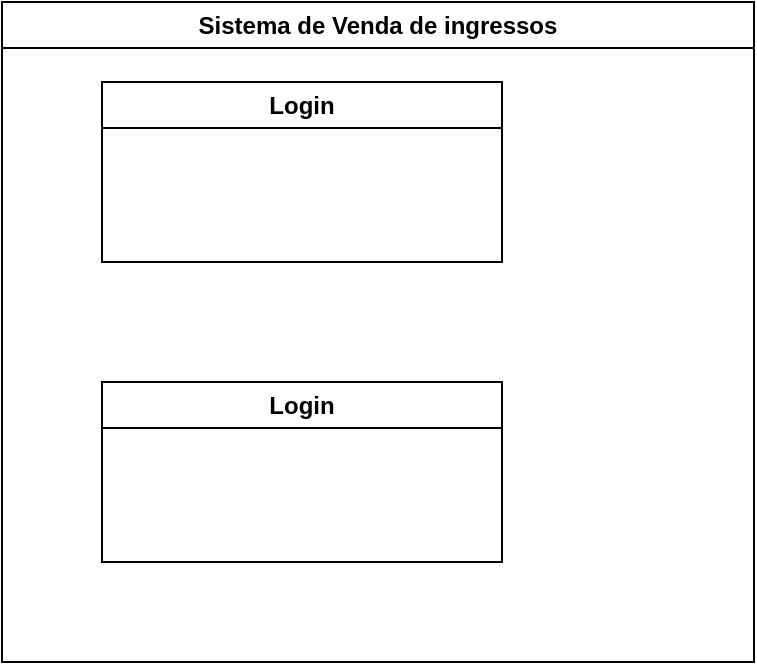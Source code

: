 <mxfile version="24.0.5" type="github">
  <diagram name="Página-1" id="0S_YAzBRYt2srQWIi4Im">
    <mxGraphModel dx="880" dy="490" grid="1" gridSize="10" guides="1" tooltips="1" connect="1" arrows="1" fold="1" page="1" pageScale="1" pageWidth="827" pageHeight="1169" math="0" shadow="0">
      <root>
        <mxCell id="0" />
        <mxCell id="1" parent="0" />
        <mxCell id="cCg93czjW_5rbU8zna0d-2" value="Sistema de Venda de ingressos" style="swimlane;whiteSpace=wrap;html=1;" vertex="1" parent="1">
          <mxGeometry x="180" y="60" width="376" height="330" as="geometry" />
        </mxCell>
        <mxCell id="cCg93czjW_5rbU8zna0d-3" value="Login" style="swimlane;whiteSpace=wrap;html=1;" vertex="1" parent="cCg93czjW_5rbU8zna0d-2">
          <mxGeometry x="50" y="40" width="200" height="90" as="geometry" />
        </mxCell>
        <mxCell id="cCg93czjW_5rbU8zna0d-4" value="Login" style="swimlane;whiteSpace=wrap;html=1;" vertex="1" parent="cCg93czjW_5rbU8zna0d-2">
          <mxGeometry x="50" y="190" width="200" height="90" as="geometry" />
        </mxCell>
      </root>
    </mxGraphModel>
  </diagram>
</mxfile>
